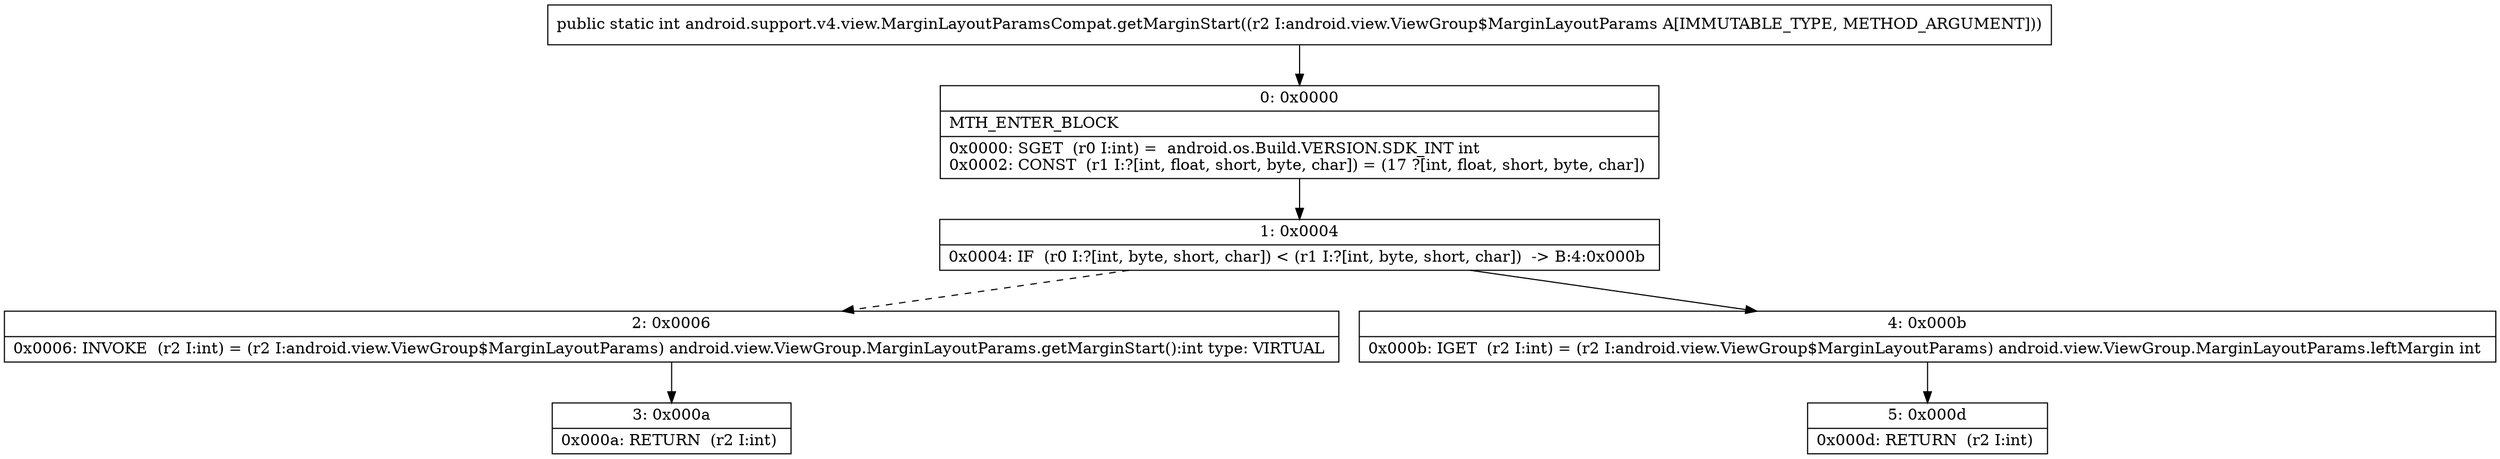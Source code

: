 digraph "CFG forandroid.support.v4.view.MarginLayoutParamsCompat.getMarginStart(Landroid\/view\/ViewGroup$MarginLayoutParams;)I" {
Node_0 [shape=record,label="{0\:\ 0x0000|MTH_ENTER_BLOCK\l|0x0000: SGET  (r0 I:int) =  android.os.Build.VERSION.SDK_INT int \l0x0002: CONST  (r1 I:?[int, float, short, byte, char]) = (17 ?[int, float, short, byte, char]) \l}"];
Node_1 [shape=record,label="{1\:\ 0x0004|0x0004: IF  (r0 I:?[int, byte, short, char]) \< (r1 I:?[int, byte, short, char])  \-\> B:4:0x000b \l}"];
Node_2 [shape=record,label="{2\:\ 0x0006|0x0006: INVOKE  (r2 I:int) = (r2 I:android.view.ViewGroup$MarginLayoutParams) android.view.ViewGroup.MarginLayoutParams.getMarginStart():int type: VIRTUAL \l}"];
Node_3 [shape=record,label="{3\:\ 0x000a|0x000a: RETURN  (r2 I:int) \l}"];
Node_4 [shape=record,label="{4\:\ 0x000b|0x000b: IGET  (r2 I:int) = (r2 I:android.view.ViewGroup$MarginLayoutParams) android.view.ViewGroup.MarginLayoutParams.leftMargin int \l}"];
Node_5 [shape=record,label="{5\:\ 0x000d|0x000d: RETURN  (r2 I:int) \l}"];
MethodNode[shape=record,label="{public static int android.support.v4.view.MarginLayoutParamsCompat.getMarginStart((r2 I:android.view.ViewGroup$MarginLayoutParams A[IMMUTABLE_TYPE, METHOD_ARGUMENT])) }"];
MethodNode -> Node_0;
Node_0 -> Node_1;
Node_1 -> Node_2[style=dashed];
Node_1 -> Node_4;
Node_2 -> Node_3;
Node_4 -> Node_5;
}

